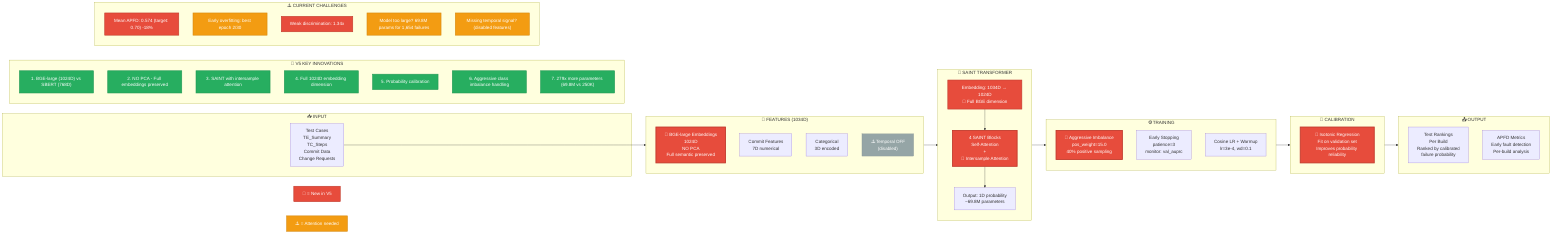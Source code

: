 flowchart LR
    subgraph INPUT["📥 INPUT"]
        Tests["Test Cases<br/>TE_Summary<br/>TC_Steps<br/>Commit Data<br/>Change Requests"]
    end

    subgraph FEATURE["🔧 FEATURES (1034D)"]
        direction TB

        F1["🌟 BGE-large Embeddings<br/>1024D<br/>NO PCA<br/>Full semantic preserved"]
        F2["Commit Features<br/>7D numerical"]
        F3["Categorical<br/>3D encoded"]
        F4["⚠️ Temporal OFF<br/>(disabled)"]

        style F1 fill:#e74c3c,stroke:#c0392b,stroke-width:3px,color:#fff
        style F4 fill:#95a5a6,stroke:#7f8c8d,stroke-width:1px,color:#fff
    end

    subgraph MODEL["🧠 SAINT TRANSFORMER"]
        direction TB

        M1["Embedding: 1034D → 1024D<br/>🌟 Full BGE dimension"]
        M2["4 SAINT Blocks<br/>Self-Attention<br/>+<br/>🌟 Intersample Attention"]
        M3["Output: 1D probability<br/>~69.8M parameters"]

        M1 --> M2 --> M3

        style M1 fill:#e74c3c,stroke:#c0392b,stroke-width:2px,color:#fff
        style M2 fill:#e74c3c,stroke:#c0392b,stroke-width:3px,color:#fff
    end

    subgraph TRAIN["⚙️ TRAINING"]
        direction TB

        T1["🌟 Aggressive Imbalance<br/>pos_weight=15.0<br/>40% positive sampling"]
        T2["Early Stopping<br/>patience=3<br/>monitor: val_auprc"]
        T3["Cosine LR + Warmup<br/>lr=3e-4, wd=0.1"]

        style T1 fill:#e74c3c,stroke:#c0392b,stroke-width:3px,color:#fff
    end

    subgraph CALIB["🎯 CALIBRATION"]
        C1["🌟 Isotonic Regression<br/>Fit on validation set<br/>Improves probability reliability"]

        style C1 fill:#e74c3c,stroke:#c0392b,stroke-width:3px,color:#fff
    end

    subgraph OUTPUT["📤 OUTPUT"]
        O1["Test Rankings<br/>Per Build<br/>Ranked by calibrated<br/>failure probability"]
        O2["APFD Metrics<br/>Early fault detection<br/>Per-build analysis"]
    end

    Tests --> FEATURE
    FEATURE --> MODEL
    MODEL --> TRAIN
    TRAIN --> CALIB
    CALIB --> OUTPUT

    subgraph INNOVATIONS["🌟 V5 KEY INNOVATIONS"]
        direction TB

        I1["1. BGE-large (1024D) vs SBERT (768D)"]
        I2["2. NO PCA - Full embeddings preserved"]
        I3["3. SAINT with intersample attention"]
        I4["4. Full 1024D embedding dimension"]
        I5["5. Probability calibration"]
        I6["6. Aggressive class imbalance handling"]
        I7["7. 279x more parameters (69.8M vs 250K)"]

        style I1 fill:#27ae60,stroke:#229954,stroke-width:2px,color:#fff
        style I2 fill:#27ae60,stroke:#229954,stroke-width:2px,color:#fff
        style I3 fill:#27ae60,stroke:#229954,stroke-width:2px,color:#fff
        style I4 fill:#27ae60,stroke:#229954,stroke-width:2px,color:#fff
        style I5 fill:#27ae60,stroke:#229954,stroke-width:2px,color:#fff
        style I6 fill:#27ae60,stroke:#229954,stroke-width:2px,color:#fff
        style I7 fill:#27ae60,stroke:#229954,stroke-width:2px,color:#fff
    end

    subgraph CHALLENGES["⚠️ CURRENT CHALLENGES"]
        direction TB

        CH1["Mean APFD: 0.574 (target: 0.70) -18%"]
        CH2["Early overfitting: best epoch 2/30"]
        CH3["Weak discrimination: 1.34x"]
        CH4["Model too large? 69.8M params for 1,654 failures"]
        CH5["Missing temporal signal? (disabled features)"]

        style CH1 fill:#e74c3c,stroke:#c0392b,stroke-width:2px,color:#fff
        style CH2 fill:#f39c12,stroke:#d68910,stroke-width:2px,color:#fff
        style CH3 fill:#e74c3c,stroke:#c0392b,stroke-width:2px,color:#fff
        style CH4 fill:#f39c12,stroke:#d68910,stroke-width:2px,color:#fff
        style CH5 fill:#f39c12,stroke:#d68910,stroke-width:2px,color:#fff
    end

    %% Annotations
    Note1["🌟 = New in V5"]
    Note2["⚠️ = Attention needed"]

    style Note1 fill:#e74c3c,stroke:#c0392b,stroke-width:2px,color:#fff
    style Note2 fill:#f39c12,stroke:#d68910,stroke-width:2px,color:#fff